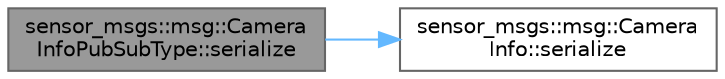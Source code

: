 digraph "sensor_msgs::msg::CameraInfoPubSubType::serialize"
{
 // INTERACTIVE_SVG=YES
 // LATEX_PDF_SIZE
  bgcolor="transparent";
  edge [fontname=Helvetica,fontsize=10,labelfontname=Helvetica,labelfontsize=10];
  node [fontname=Helvetica,fontsize=10,shape=box,height=0.2,width=0.4];
  rankdir="LR";
  Node1 [id="Node000001",label="sensor_msgs::msg::Camera\lInfoPubSubType::serialize",height=0.2,width=0.4,color="gray40", fillcolor="grey60", style="filled", fontcolor="black",tooltip=" "];
  Node1 -> Node2 [id="edge1_Node000001_Node000002",color="steelblue1",style="solid",tooltip=" "];
  Node2 [id="Node000002",label="sensor_msgs::msg::Camera\lInfo::serialize",height=0.2,width=0.4,color="grey40", fillcolor="white", style="filled",URL="$d7/d52/classsensor__msgs_1_1msg_1_1CameraInfo.html#a8c6313c4cbe93562d1795908467d5460",tooltip="This function serializes an object using CDR serialization."];
}
